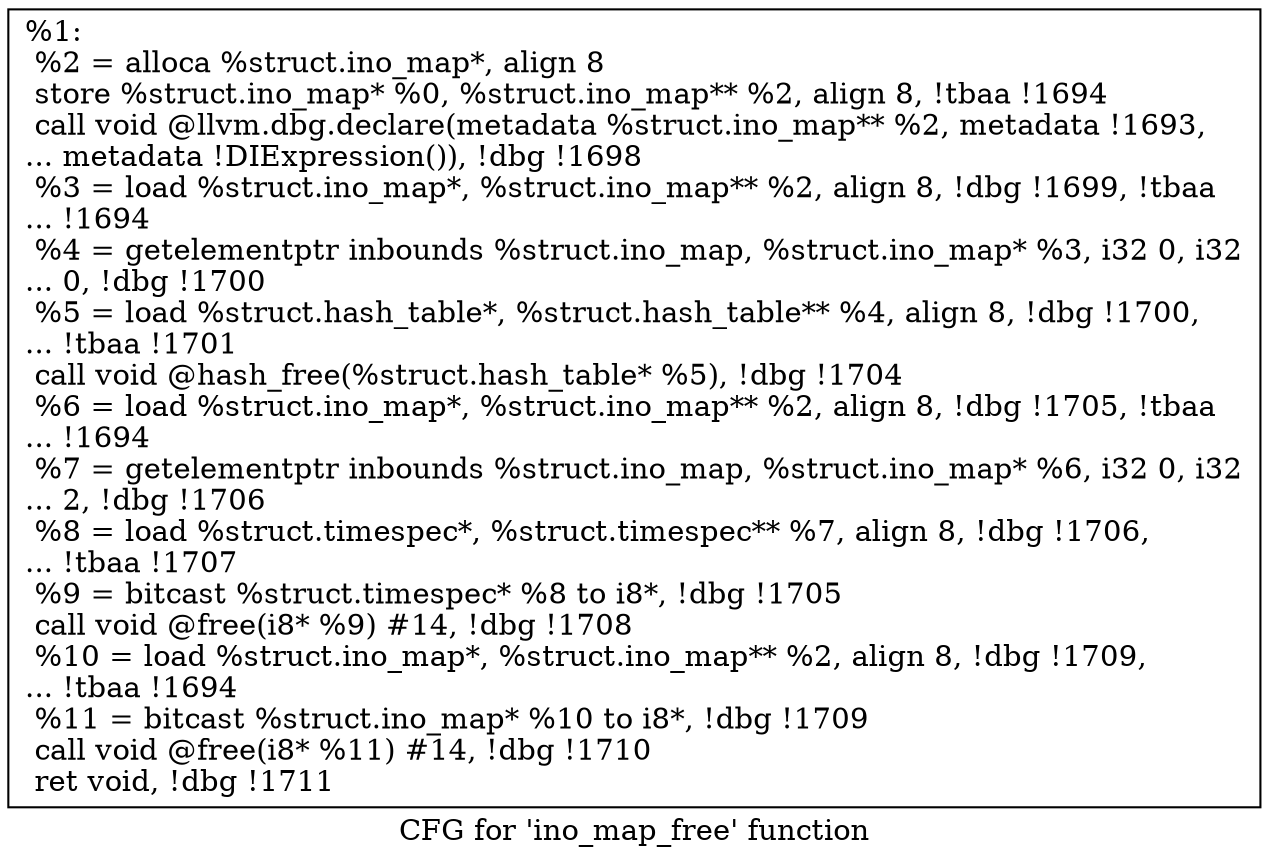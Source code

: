 digraph "CFG for 'ino_map_free' function" {
	label="CFG for 'ino_map_free' function";

	Node0x2a59940 [shape=record,label="{%1:\l  %2 = alloca %struct.ino_map*, align 8\l  store %struct.ino_map* %0, %struct.ino_map** %2, align 8, !tbaa !1694\l  call void @llvm.dbg.declare(metadata %struct.ino_map** %2, metadata !1693,\l... metadata !DIExpression()), !dbg !1698\l  %3 = load %struct.ino_map*, %struct.ino_map** %2, align 8, !dbg !1699, !tbaa\l... !1694\l  %4 = getelementptr inbounds %struct.ino_map, %struct.ino_map* %3, i32 0, i32\l... 0, !dbg !1700\l  %5 = load %struct.hash_table*, %struct.hash_table** %4, align 8, !dbg !1700,\l... !tbaa !1701\l  call void @hash_free(%struct.hash_table* %5), !dbg !1704\l  %6 = load %struct.ino_map*, %struct.ino_map** %2, align 8, !dbg !1705, !tbaa\l... !1694\l  %7 = getelementptr inbounds %struct.ino_map, %struct.ino_map* %6, i32 0, i32\l... 2, !dbg !1706\l  %8 = load %struct.timespec*, %struct.timespec** %7, align 8, !dbg !1706,\l... !tbaa !1707\l  %9 = bitcast %struct.timespec* %8 to i8*, !dbg !1705\l  call void @free(i8* %9) #14, !dbg !1708\l  %10 = load %struct.ino_map*, %struct.ino_map** %2, align 8, !dbg !1709,\l... !tbaa !1694\l  %11 = bitcast %struct.ino_map* %10 to i8*, !dbg !1709\l  call void @free(i8* %11) #14, !dbg !1710\l  ret void, !dbg !1711\l}"];
}
